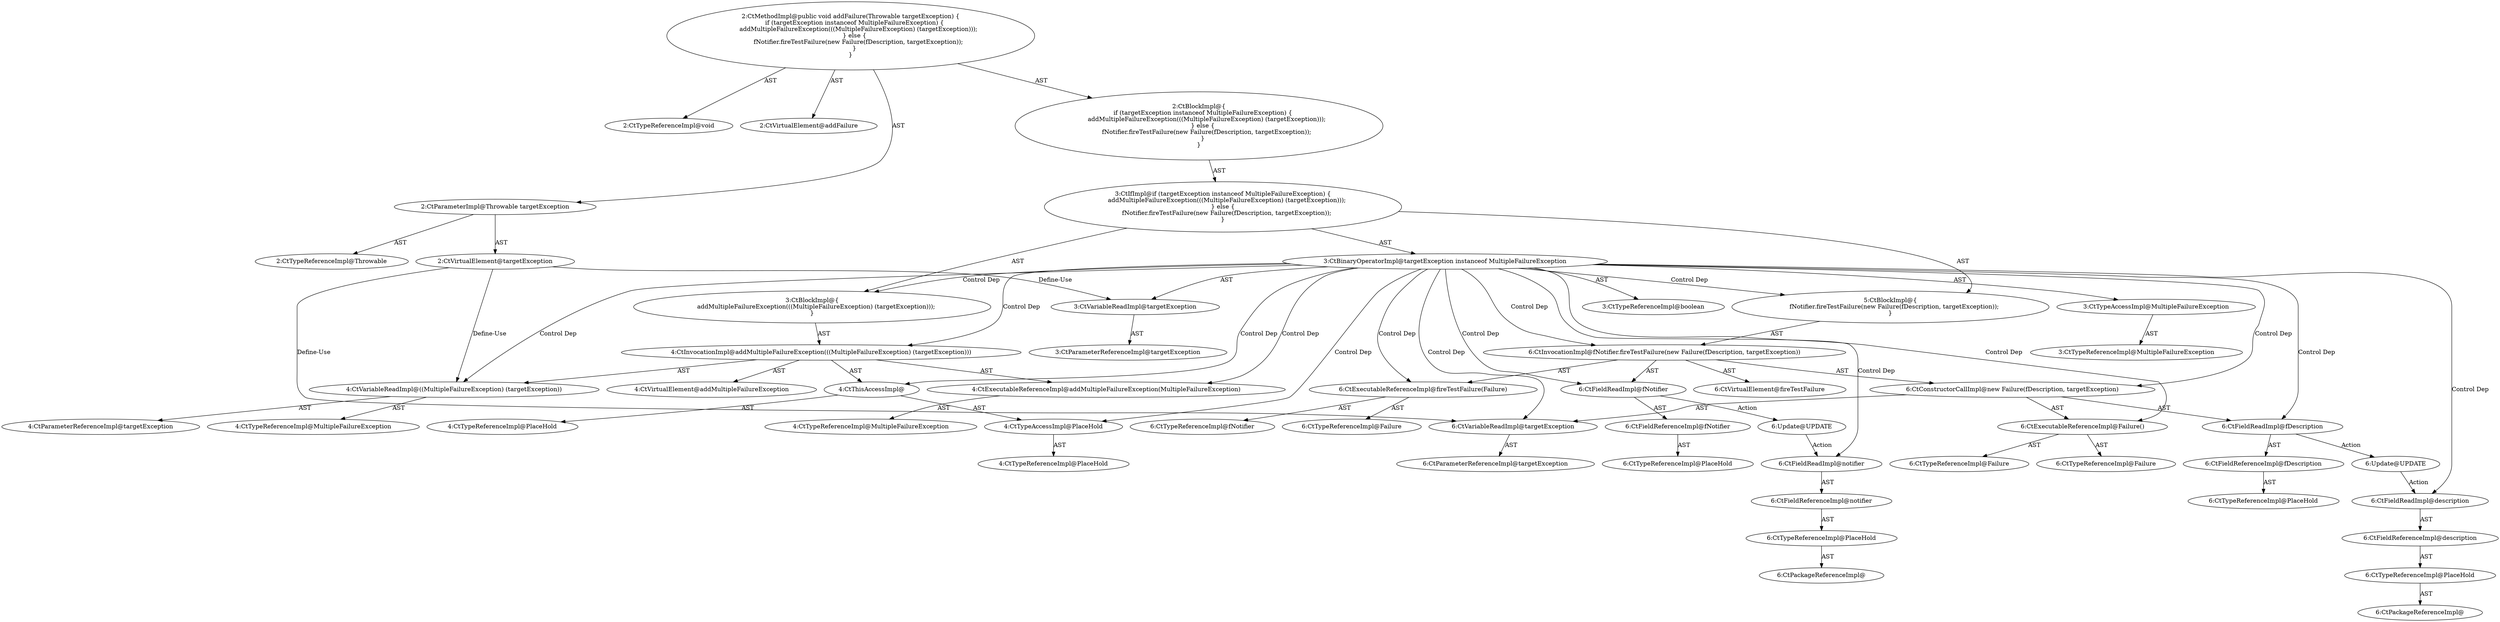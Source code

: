 digraph "addFailure#?,Throwable" {
0 [label="2:CtTypeReferenceImpl@void" shape=ellipse]
1 [label="2:CtVirtualElement@addFailure" shape=ellipse]
2 [label="2:CtVirtualElement@targetException" shape=ellipse]
3 [label="2:CtParameterImpl@Throwable targetException" shape=ellipse]
4 [label="2:CtTypeReferenceImpl@Throwable" shape=ellipse]
5 [label="3:CtVariableReadImpl@targetException" shape=ellipse]
6 [label="3:CtParameterReferenceImpl@targetException" shape=ellipse]
7 [label="3:CtTypeAccessImpl@MultipleFailureException" shape=ellipse]
8 [label="3:CtTypeReferenceImpl@MultipleFailureException" shape=ellipse]
9 [label="3:CtBinaryOperatorImpl@targetException instanceof MultipleFailureException" shape=ellipse]
10 [label="3:CtTypeReferenceImpl@boolean" shape=ellipse]
11 [label="4:CtExecutableReferenceImpl@addMultipleFailureException(MultipleFailureException)" shape=ellipse]
12 [label="4:CtTypeReferenceImpl@MultipleFailureException" shape=ellipse]
13 [label="4:CtVirtualElement@addMultipleFailureException" shape=ellipse]
14 [label="4:CtTypeAccessImpl@PlaceHold" shape=ellipse]
15 [label="4:CtTypeReferenceImpl@PlaceHold" shape=ellipse]
16 [label="4:CtThisAccessImpl@" shape=ellipse]
17 [label="4:CtTypeReferenceImpl@PlaceHold" shape=ellipse]
18 [label="4:CtVariableReadImpl@((MultipleFailureException) (targetException))" shape=ellipse]
19 [label="4:CtTypeReferenceImpl@MultipleFailureException" shape=ellipse]
20 [label="4:CtParameterReferenceImpl@targetException" shape=ellipse]
21 [label="4:CtInvocationImpl@addMultipleFailureException(((MultipleFailureException) (targetException)))" shape=ellipse]
22 [label="3:CtBlockImpl@\{
    addMultipleFailureException(((MultipleFailureException) (targetException)));
\}" shape=ellipse]
23 [label="6:CtExecutableReferenceImpl@fireTestFailure(Failure)" shape=ellipse]
24 [label="6:CtTypeReferenceImpl@fNotifier" shape=ellipse]
25 [label="6:CtTypeReferenceImpl@Failure" shape=ellipse]
26 [label="6:CtVirtualElement@fireTestFailure" shape=ellipse]
27 [label="6:CtFieldReferenceImpl@fNotifier" shape=ellipse]
28 [label="6:CtTypeReferenceImpl@PlaceHold" shape=ellipse]
29 [label="6:CtFieldReadImpl@fNotifier" shape=ellipse]
30 [label="6:CtExecutableReferenceImpl@Failure()" shape=ellipse]
31 [label="6:CtTypeReferenceImpl@Failure" shape=ellipse]
32 [label="6:CtTypeReferenceImpl@Failure" shape=ellipse]
33 [label="6:CtFieldReferenceImpl@fDescription" shape=ellipse]
34 [label="6:CtTypeReferenceImpl@PlaceHold" shape=ellipse]
35 [label="6:CtFieldReadImpl@fDescription" shape=ellipse]
36 [label="6:CtVariableReadImpl@targetException" shape=ellipse]
37 [label="6:CtParameterReferenceImpl@targetException" shape=ellipse]
38 [label="6:CtConstructorCallImpl@new Failure(fDescription, targetException)" shape=ellipse]
39 [label="6:CtInvocationImpl@fNotifier.fireTestFailure(new Failure(fDescription, targetException))" shape=ellipse]
40 [label="5:CtBlockImpl@\{
    fNotifier.fireTestFailure(new Failure(fDescription, targetException));
\}" shape=ellipse]
41 [label="3:CtIfImpl@if (targetException instanceof MultipleFailureException) \{
    addMultipleFailureException(((MultipleFailureException) (targetException)));
\} else \{
    fNotifier.fireTestFailure(new Failure(fDescription, targetException));
\}" shape=ellipse]
42 [label="2:CtBlockImpl@\{
    if (targetException instanceof MultipleFailureException) \{
        addMultipleFailureException(((MultipleFailureException) (targetException)));
    \} else \{
        fNotifier.fireTestFailure(new Failure(fDescription, targetException));
    \}
\}" shape=ellipse]
43 [label="2:CtMethodImpl@public void addFailure(Throwable targetException) \{
    if (targetException instanceof MultipleFailureException) \{
        addMultipleFailureException(((MultipleFailureException) (targetException)));
    \} else \{
        fNotifier.fireTestFailure(new Failure(fDescription, targetException));
    \}
\}" shape=ellipse]
44 [label="6:Update@UPDATE" shape=ellipse]
45 [label="6:CtPackageReferenceImpl@" shape=ellipse]
46 [label="6:CtTypeReferenceImpl@PlaceHold" shape=ellipse]
47 [label="6:CtFieldReferenceImpl@notifier" shape=ellipse]
48 [label="6:CtFieldReadImpl@notifier" shape=ellipse]
49 [label="6:Update@UPDATE" shape=ellipse]
50 [label="6:CtPackageReferenceImpl@" shape=ellipse]
51 [label="6:CtTypeReferenceImpl@PlaceHold" shape=ellipse]
52 [label="6:CtFieldReferenceImpl@description" shape=ellipse]
53 [label="6:CtFieldReadImpl@description" shape=ellipse]
2 -> 5 [label="Define-Use"];
2 -> 18 [label="Define-Use"];
2 -> 36 [label="Define-Use"];
3 -> 2 [label="AST"];
3 -> 4 [label="AST"];
5 -> 6 [label="AST"];
7 -> 8 [label="AST"];
9 -> 10 [label="AST"];
9 -> 5 [label="AST"];
9 -> 7 [label="AST"];
9 -> 22 [label="Control Dep"];
9 -> 21 [label="Control Dep"];
9 -> 11 [label="Control Dep"];
9 -> 16 [label="Control Dep"];
9 -> 14 [label="Control Dep"];
9 -> 18 [label="Control Dep"];
9 -> 40 [label="Control Dep"];
9 -> 39 [label="Control Dep"];
9 -> 23 [label="Control Dep"];
9 -> 29 [label="Control Dep"];
9 -> 38 [label="Control Dep"];
9 -> 30 [label="Control Dep"];
9 -> 35 [label="Control Dep"];
9 -> 36 [label="Control Dep"];
9 -> 48 [label="Control Dep"];
9 -> 53 [label="Control Dep"];
11 -> 12 [label="AST"];
14 -> 15 [label="AST"];
16 -> 17 [label="AST"];
16 -> 14 [label="AST"];
18 -> 19 [label="AST"];
18 -> 20 [label="AST"];
21 -> 13 [label="AST"];
21 -> 16 [label="AST"];
21 -> 11 [label="AST"];
21 -> 18 [label="AST"];
22 -> 21 [label="AST"];
23 -> 24 [label="AST"];
23 -> 25 [label="AST"];
27 -> 28 [label="AST"];
29 -> 27 [label="AST"];
29 -> 44 [label="Action"];
30 -> 31 [label="AST"];
30 -> 32 [label="AST"];
33 -> 34 [label="AST"];
35 -> 33 [label="AST"];
35 -> 49 [label="Action"];
36 -> 37 [label="AST"];
38 -> 30 [label="AST"];
38 -> 35 [label="AST"];
38 -> 36 [label="AST"];
39 -> 26 [label="AST"];
39 -> 29 [label="AST"];
39 -> 23 [label="AST"];
39 -> 38 [label="AST"];
40 -> 39 [label="AST"];
41 -> 9 [label="AST"];
41 -> 22 [label="AST"];
41 -> 40 [label="AST"];
42 -> 41 [label="AST"];
43 -> 1 [label="AST"];
43 -> 0 [label="AST"];
43 -> 3 [label="AST"];
43 -> 42 [label="AST"];
44 -> 48 [label="Action"];
46 -> 45 [label="AST"];
47 -> 46 [label="AST"];
48 -> 47 [label="AST"];
49 -> 53 [label="Action"];
51 -> 50 [label="AST"];
52 -> 51 [label="AST"];
53 -> 52 [label="AST"];
}